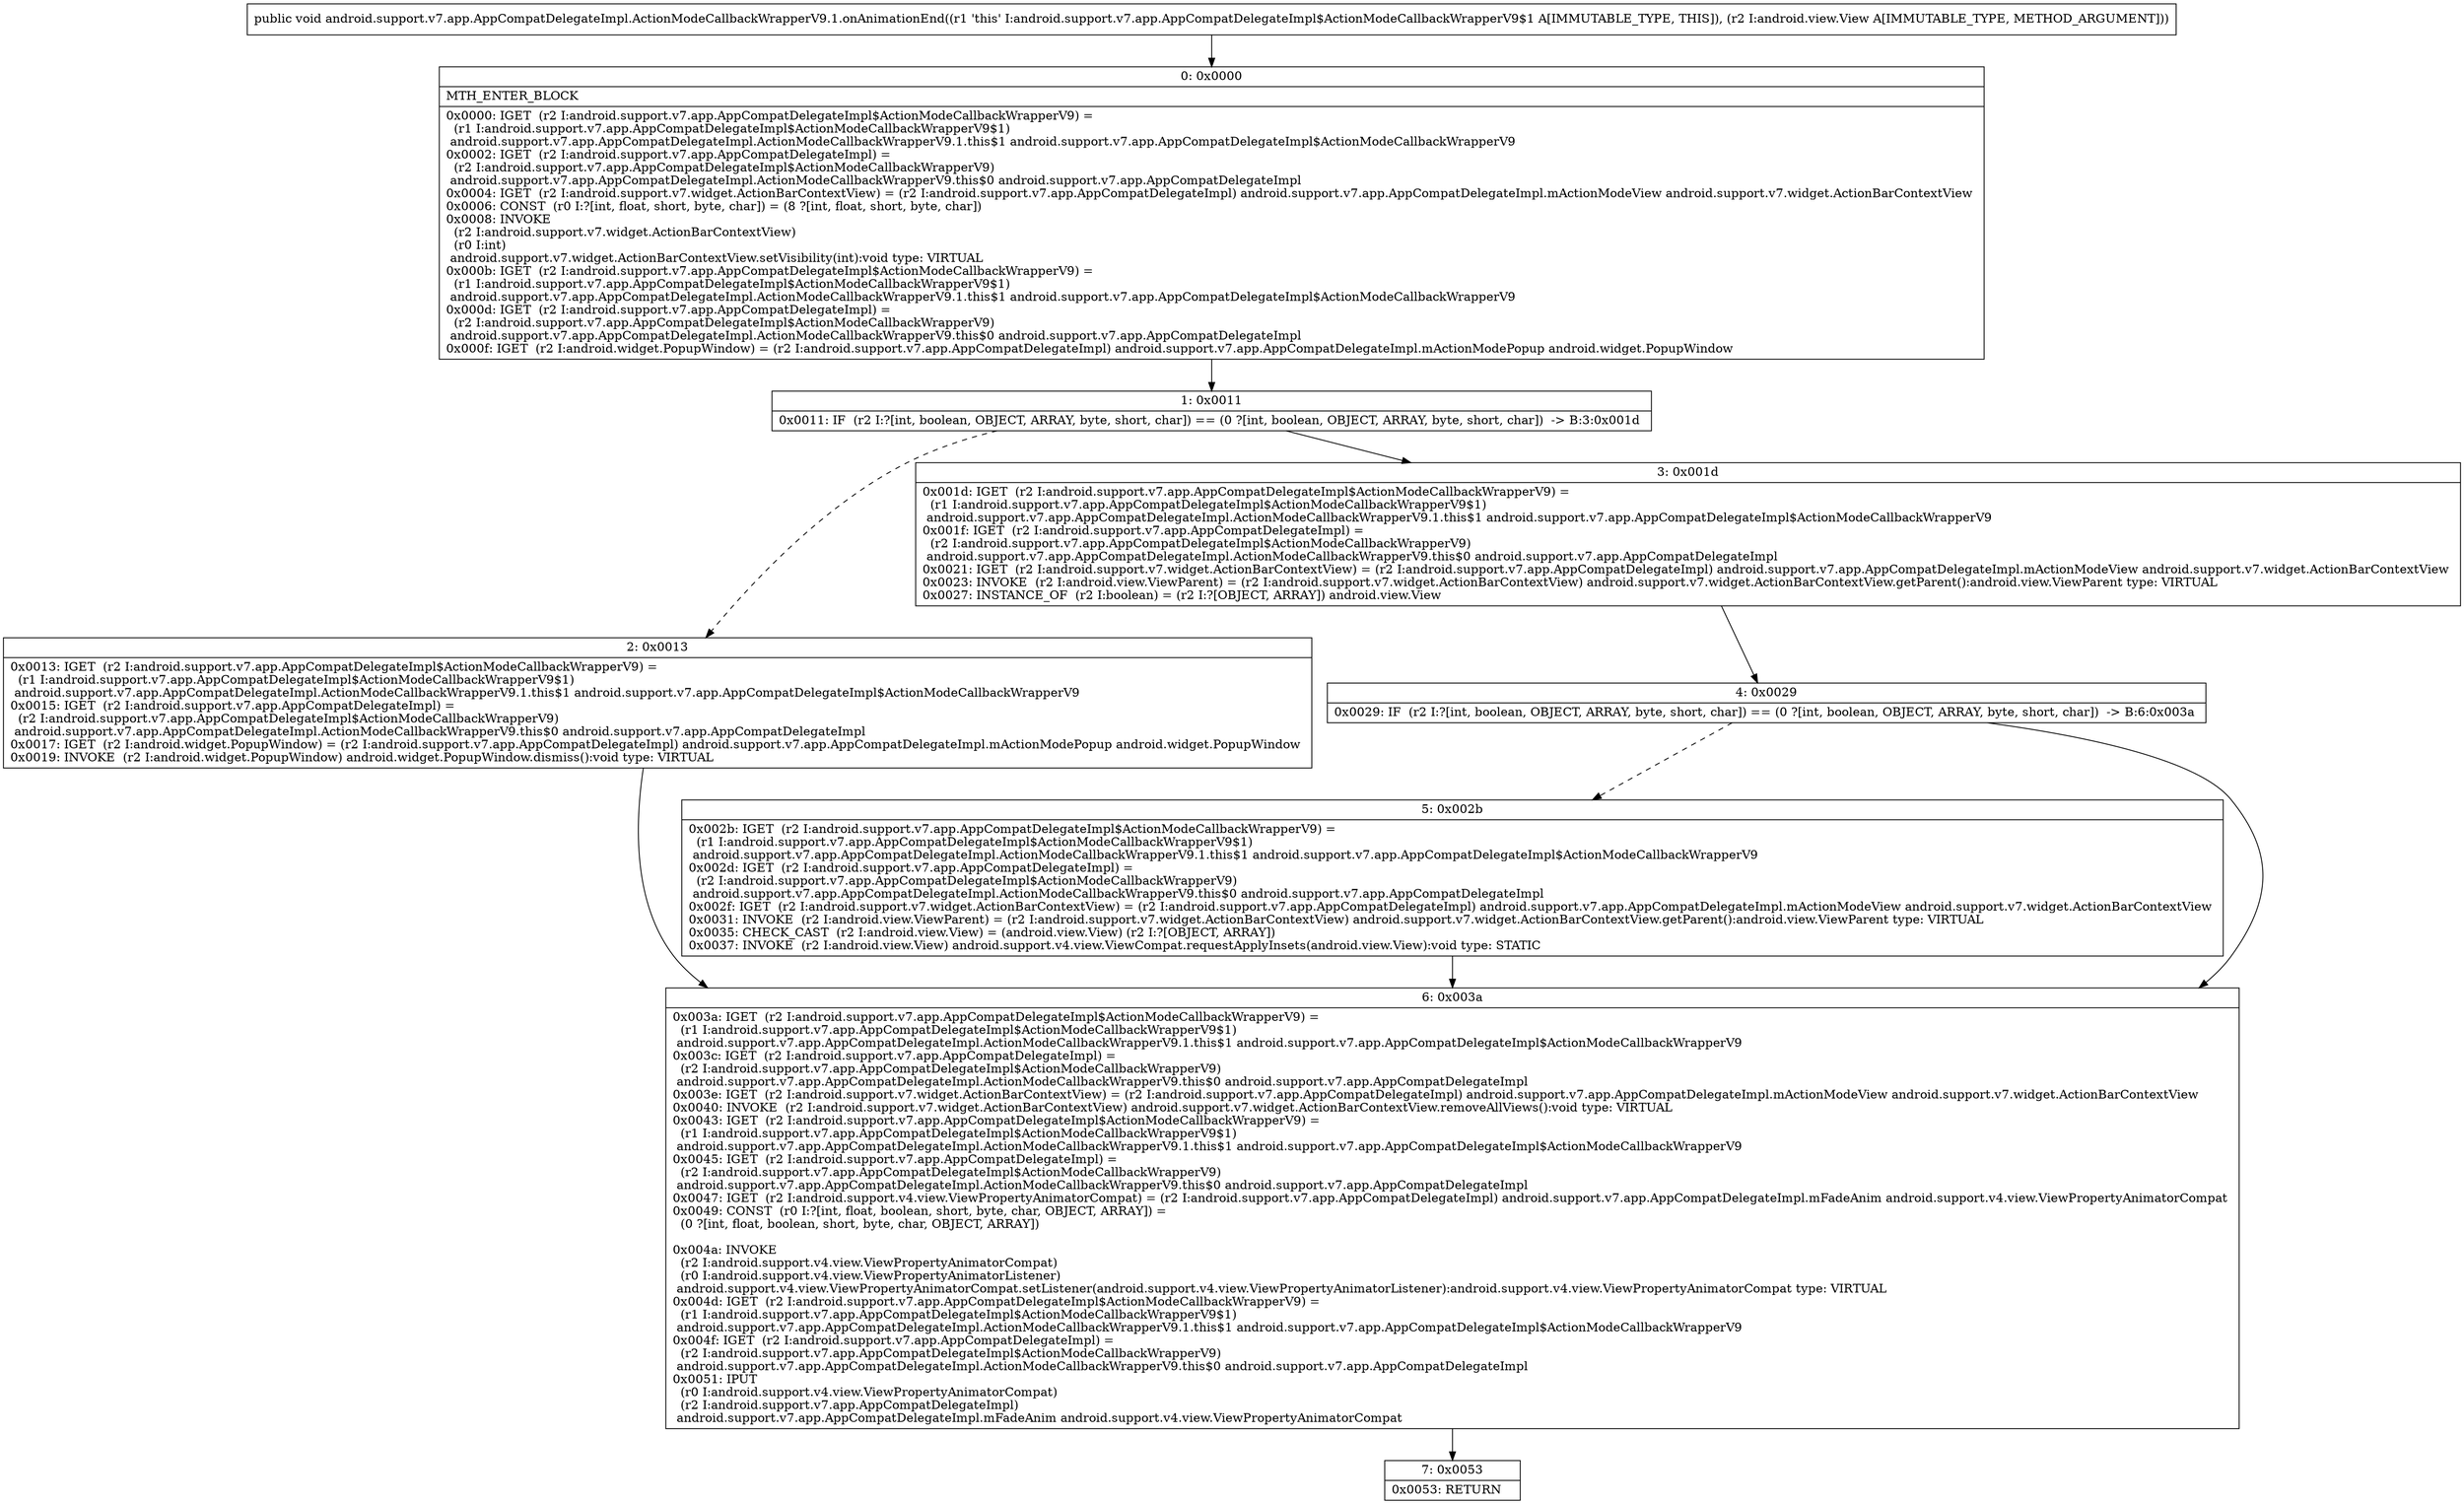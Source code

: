 digraph "CFG forandroid.support.v7.app.AppCompatDelegateImpl.ActionModeCallbackWrapperV9.1.onAnimationEnd(Landroid\/view\/View;)V" {
Node_0 [shape=record,label="{0\:\ 0x0000|MTH_ENTER_BLOCK\l|0x0000: IGET  (r2 I:android.support.v7.app.AppCompatDelegateImpl$ActionModeCallbackWrapperV9) = \l  (r1 I:android.support.v7.app.AppCompatDelegateImpl$ActionModeCallbackWrapperV9$1)\l android.support.v7.app.AppCompatDelegateImpl.ActionModeCallbackWrapperV9.1.this$1 android.support.v7.app.AppCompatDelegateImpl$ActionModeCallbackWrapperV9 \l0x0002: IGET  (r2 I:android.support.v7.app.AppCompatDelegateImpl) = \l  (r2 I:android.support.v7.app.AppCompatDelegateImpl$ActionModeCallbackWrapperV9)\l android.support.v7.app.AppCompatDelegateImpl.ActionModeCallbackWrapperV9.this$0 android.support.v7.app.AppCompatDelegateImpl \l0x0004: IGET  (r2 I:android.support.v7.widget.ActionBarContextView) = (r2 I:android.support.v7.app.AppCompatDelegateImpl) android.support.v7.app.AppCompatDelegateImpl.mActionModeView android.support.v7.widget.ActionBarContextView \l0x0006: CONST  (r0 I:?[int, float, short, byte, char]) = (8 ?[int, float, short, byte, char]) \l0x0008: INVOKE  \l  (r2 I:android.support.v7.widget.ActionBarContextView)\l  (r0 I:int)\l android.support.v7.widget.ActionBarContextView.setVisibility(int):void type: VIRTUAL \l0x000b: IGET  (r2 I:android.support.v7.app.AppCompatDelegateImpl$ActionModeCallbackWrapperV9) = \l  (r1 I:android.support.v7.app.AppCompatDelegateImpl$ActionModeCallbackWrapperV9$1)\l android.support.v7.app.AppCompatDelegateImpl.ActionModeCallbackWrapperV9.1.this$1 android.support.v7.app.AppCompatDelegateImpl$ActionModeCallbackWrapperV9 \l0x000d: IGET  (r2 I:android.support.v7.app.AppCompatDelegateImpl) = \l  (r2 I:android.support.v7.app.AppCompatDelegateImpl$ActionModeCallbackWrapperV9)\l android.support.v7.app.AppCompatDelegateImpl.ActionModeCallbackWrapperV9.this$0 android.support.v7.app.AppCompatDelegateImpl \l0x000f: IGET  (r2 I:android.widget.PopupWindow) = (r2 I:android.support.v7.app.AppCompatDelegateImpl) android.support.v7.app.AppCompatDelegateImpl.mActionModePopup android.widget.PopupWindow \l}"];
Node_1 [shape=record,label="{1\:\ 0x0011|0x0011: IF  (r2 I:?[int, boolean, OBJECT, ARRAY, byte, short, char]) == (0 ?[int, boolean, OBJECT, ARRAY, byte, short, char])  \-\> B:3:0x001d \l}"];
Node_2 [shape=record,label="{2\:\ 0x0013|0x0013: IGET  (r2 I:android.support.v7.app.AppCompatDelegateImpl$ActionModeCallbackWrapperV9) = \l  (r1 I:android.support.v7.app.AppCompatDelegateImpl$ActionModeCallbackWrapperV9$1)\l android.support.v7.app.AppCompatDelegateImpl.ActionModeCallbackWrapperV9.1.this$1 android.support.v7.app.AppCompatDelegateImpl$ActionModeCallbackWrapperV9 \l0x0015: IGET  (r2 I:android.support.v7.app.AppCompatDelegateImpl) = \l  (r2 I:android.support.v7.app.AppCompatDelegateImpl$ActionModeCallbackWrapperV9)\l android.support.v7.app.AppCompatDelegateImpl.ActionModeCallbackWrapperV9.this$0 android.support.v7.app.AppCompatDelegateImpl \l0x0017: IGET  (r2 I:android.widget.PopupWindow) = (r2 I:android.support.v7.app.AppCompatDelegateImpl) android.support.v7.app.AppCompatDelegateImpl.mActionModePopup android.widget.PopupWindow \l0x0019: INVOKE  (r2 I:android.widget.PopupWindow) android.widget.PopupWindow.dismiss():void type: VIRTUAL \l}"];
Node_3 [shape=record,label="{3\:\ 0x001d|0x001d: IGET  (r2 I:android.support.v7.app.AppCompatDelegateImpl$ActionModeCallbackWrapperV9) = \l  (r1 I:android.support.v7.app.AppCompatDelegateImpl$ActionModeCallbackWrapperV9$1)\l android.support.v7.app.AppCompatDelegateImpl.ActionModeCallbackWrapperV9.1.this$1 android.support.v7.app.AppCompatDelegateImpl$ActionModeCallbackWrapperV9 \l0x001f: IGET  (r2 I:android.support.v7.app.AppCompatDelegateImpl) = \l  (r2 I:android.support.v7.app.AppCompatDelegateImpl$ActionModeCallbackWrapperV9)\l android.support.v7.app.AppCompatDelegateImpl.ActionModeCallbackWrapperV9.this$0 android.support.v7.app.AppCompatDelegateImpl \l0x0021: IGET  (r2 I:android.support.v7.widget.ActionBarContextView) = (r2 I:android.support.v7.app.AppCompatDelegateImpl) android.support.v7.app.AppCompatDelegateImpl.mActionModeView android.support.v7.widget.ActionBarContextView \l0x0023: INVOKE  (r2 I:android.view.ViewParent) = (r2 I:android.support.v7.widget.ActionBarContextView) android.support.v7.widget.ActionBarContextView.getParent():android.view.ViewParent type: VIRTUAL \l0x0027: INSTANCE_OF  (r2 I:boolean) = (r2 I:?[OBJECT, ARRAY]) android.view.View \l}"];
Node_4 [shape=record,label="{4\:\ 0x0029|0x0029: IF  (r2 I:?[int, boolean, OBJECT, ARRAY, byte, short, char]) == (0 ?[int, boolean, OBJECT, ARRAY, byte, short, char])  \-\> B:6:0x003a \l}"];
Node_5 [shape=record,label="{5\:\ 0x002b|0x002b: IGET  (r2 I:android.support.v7.app.AppCompatDelegateImpl$ActionModeCallbackWrapperV9) = \l  (r1 I:android.support.v7.app.AppCompatDelegateImpl$ActionModeCallbackWrapperV9$1)\l android.support.v7.app.AppCompatDelegateImpl.ActionModeCallbackWrapperV9.1.this$1 android.support.v7.app.AppCompatDelegateImpl$ActionModeCallbackWrapperV9 \l0x002d: IGET  (r2 I:android.support.v7.app.AppCompatDelegateImpl) = \l  (r2 I:android.support.v7.app.AppCompatDelegateImpl$ActionModeCallbackWrapperV9)\l android.support.v7.app.AppCompatDelegateImpl.ActionModeCallbackWrapperV9.this$0 android.support.v7.app.AppCompatDelegateImpl \l0x002f: IGET  (r2 I:android.support.v7.widget.ActionBarContextView) = (r2 I:android.support.v7.app.AppCompatDelegateImpl) android.support.v7.app.AppCompatDelegateImpl.mActionModeView android.support.v7.widget.ActionBarContextView \l0x0031: INVOKE  (r2 I:android.view.ViewParent) = (r2 I:android.support.v7.widget.ActionBarContextView) android.support.v7.widget.ActionBarContextView.getParent():android.view.ViewParent type: VIRTUAL \l0x0035: CHECK_CAST  (r2 I:android.view.View) = (android.view.View) (r2 I:?[OBJECT, ARRAY]) \l0x0037: INVOKE  (r2 I:android.view.View) android.support.v4.view.ViewCompat.requestApplyInsets(android.view.View):void type: STATIC \l}"];
Node_6 [shape=record,label="{6\:\ 0x003a|0x003a: IGET  (r2 I:android.support.v7.app.AppCompatDelegateImpl$ActionModeCallbackWrapperV9) = \l  (r1 I:android.support.v7.app.AppCompatDelegateImpl$ActionModeCallbackWrapperV9$1)\l android.support.v7.app.AppCompatDelegateImpl.ActionModeCallbackWrapperV9.1.this$1 android.support.v7.app.AppCompatDelegateImpl$ActionModeCallbackWrapperV9 \l0x003c: IGET  (r2 I:android.support.v7.app.AppCompatDelegateImpl) = \l  (r2 I:android.support.v7.app.AppCompatDelegateImpl$ActionModeCallbackWrapperV9)\l android.support.v7.app.AppCompatDelegateImpl.ActionModeCallbackWrapperV9.this$0 android.support.v7.app.AppCompatDelegateImpl \l0x003e: IGET  (r2 I:android.support.v7.widget.ActionBarContextView) = (r2 I:android.support.v7.app.AppCompatDelegateImpl) android.support.v7.app.AppCompatDelegateImpl.mActionModeView android.support.v7.widget.ActionBarContextView \l0x0040: INVOKE  (r2 I:android.support.v7.widget.ActionBarContextView) android.support.v7.widget.ActionBarContextView.removeAllViews():void type: VIRTUAL \l0x0043: IGET  (r2 I:android.support.v7.app.AppCompatDelegateImpl$ActionModeCallbackWrapperV9) = \l  (r1 I:android.support.v7.app.AppCompatDelegateImpl$ActionModeCallbackWrapperV9$1)\l android.support.v7.app.AppCompatDelegateImpl.ActionModeCallbackWrapperV9.1.this$1 android.support.v7.app.AppCompatDelegateImpl$ActionModeCallbackWrapperV9 \l0x0045: IGET  (r2 I:android.support.v7.app.AppCompatDelegateImpl) = \l  (r2 I:android.support.v7.app.AppCompatDelegateImpl$ActionModeCallbackWrapperV9)\l android.support.v7.app.AppCompatDelegateImpl.ActionModeCallbackWrapperV9.this$0 android.support.v7.app.AppCompatDelegateImpl \l0x0047: IGET  (r2 I:android.support.v4.view.ViewPropertyAnimatorCompat) = (r2 I:android.support.v7.app.AppCompatDelegateImpl) android.support.v7.app.AppCompatDelegateImpl.mFadeAnim android.support.v4.view.ViewPropertyAnimatorCompat \l0x0049: CONST  (r0 I:?[int, float, boolean, short, byte, char, OBJECT, ARRAY]) = \l  (0 ?[int, float, boolean, short, byte, char, OBJECT, ARRAY])\l \l0x004a: INVOKE  \l  (r2 I:android.support.v4.view.ViewPropertyAnimatorCompat)\l  (r0 I:android.support.v4.view.ViewPropertyAnimatorListener)\l android.support.v4.view.ViewPropertyAnimatorCompat.setListener(android.support.v4.view.ViewPropertyAnimatorListener):android.support.v4.view.ViewPropertyAnimatorCompat type: VIRTUAL \l0x004d: IGET  (r2 I:android.support.v7.app.AppCompatDelegateImpl$ActionModeCallbackWrapperV9) = \l  (r1 I:android.support.v7.app.AppCompatDelegateImpl$ActionModeCallbackWrapperV9$1)\l android.support.v7.app.AppCompatDelegateImpl.ActionModeCallbackWrapperV9.1.this$1 android.support.v7.app.AppCompatDelegateImpl$ActionModeCallbackWrapperV9 \l0x004f: IGET  (r2 I:android.support.v7.app.AppCompatDelegateImpl) = \l  (r2 I:android.support.v7.app.AppCompatDelegateImpl$ActionModeCallbackWrapperV9)\l android.support.v7.app.AppCompatDelegateImpl.ActionModeCallbackWrapperV9.this$0 android.support.v7.app.AppCompatDelegateImpl \l0x0051: IPUT  \l  (r0 I:android.support.v4.view.ViewPropertyAnimatorCompat)\l  (r2 I:android.support.v7.app.AppCompatDelegateImpl)\l android.support.v7.app.AppCompatDelegateImpl.mFadeAnim android.support.v4.view.ViewPropertyAnimatorCompat \l}"];
Node_7 [shape=record,label="{7\:\ 0x0053|0x0053: RETURN   \l}"];
MethodNode[shape=record,label="{public void android.support.v7.app.AppCompatDelegateImpl.ActionModeCallbackWrapperV9.1.onAnimationEnd((r1 'this' I:android.support.v7.app.AppCompatDelegateImpl$ActionModeCallbackWrapperV9$1 A[IMMUTABLE_TYPE, THIS]), (r2 I:android.view.View A[IMMUTABLE_TYPE, METHOD_ARGUMENT])) }"];
MethodNode -> Node_0;
Node_0 -> Node_1;
Node_1 -> Node_2[style=dashed];
Node_1 -> Node_3;
Node_2 -> Node_6;
Node_3 -> Node_4;
Node_4 -> Node_5[style=dashed];
Node_4 -> Node_6;
Node_5 -> Node_6;
Node_6 -> Node_7;
}


